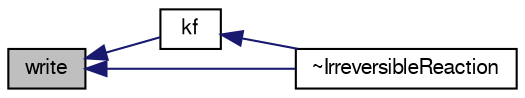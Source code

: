 digraph "write"
{
  bgcolor="transparent";
  edge [fontname="FreeSans",fontsize="10",labelfontname="FreeSans",labelfontsize="10"];
  node [fontname="FreeSans",fontsize="10",shape=record];
  rankdir="LR";
  Node34 [label="write",height=0.2,width=0.4,color="black", fillcolor="grey75", style="filled", fontcolor="black"];
  Node34 -> Node35 [dir="back",color="midnightblue",fontsize="10",style="solid",fontname="FreeSans"];
  Node35 [label="kf",height=0.2,width=0.4,color="black",URL="$a30322.html#ae5cd124c004fbe29669769d275a8b321",tooltip="Forward rate constant. "];
  Node35 -> Node36 [dir="back",color="midnightblue",fontsize="10",style="solid",fontname="FreeSans"];
  Node36 [label="~IrreversibleReaction",height=0.2,width=0.4,color="black",URL="$a30322.html#a9648ded12b4205e91fc4c60d12aa71e7",tooltip="Destructor. "];
  Node34 -> Node36 [dir="back",color="midnightblue",fontsize="10",style="solid",fontname="FreeSans"];
}
